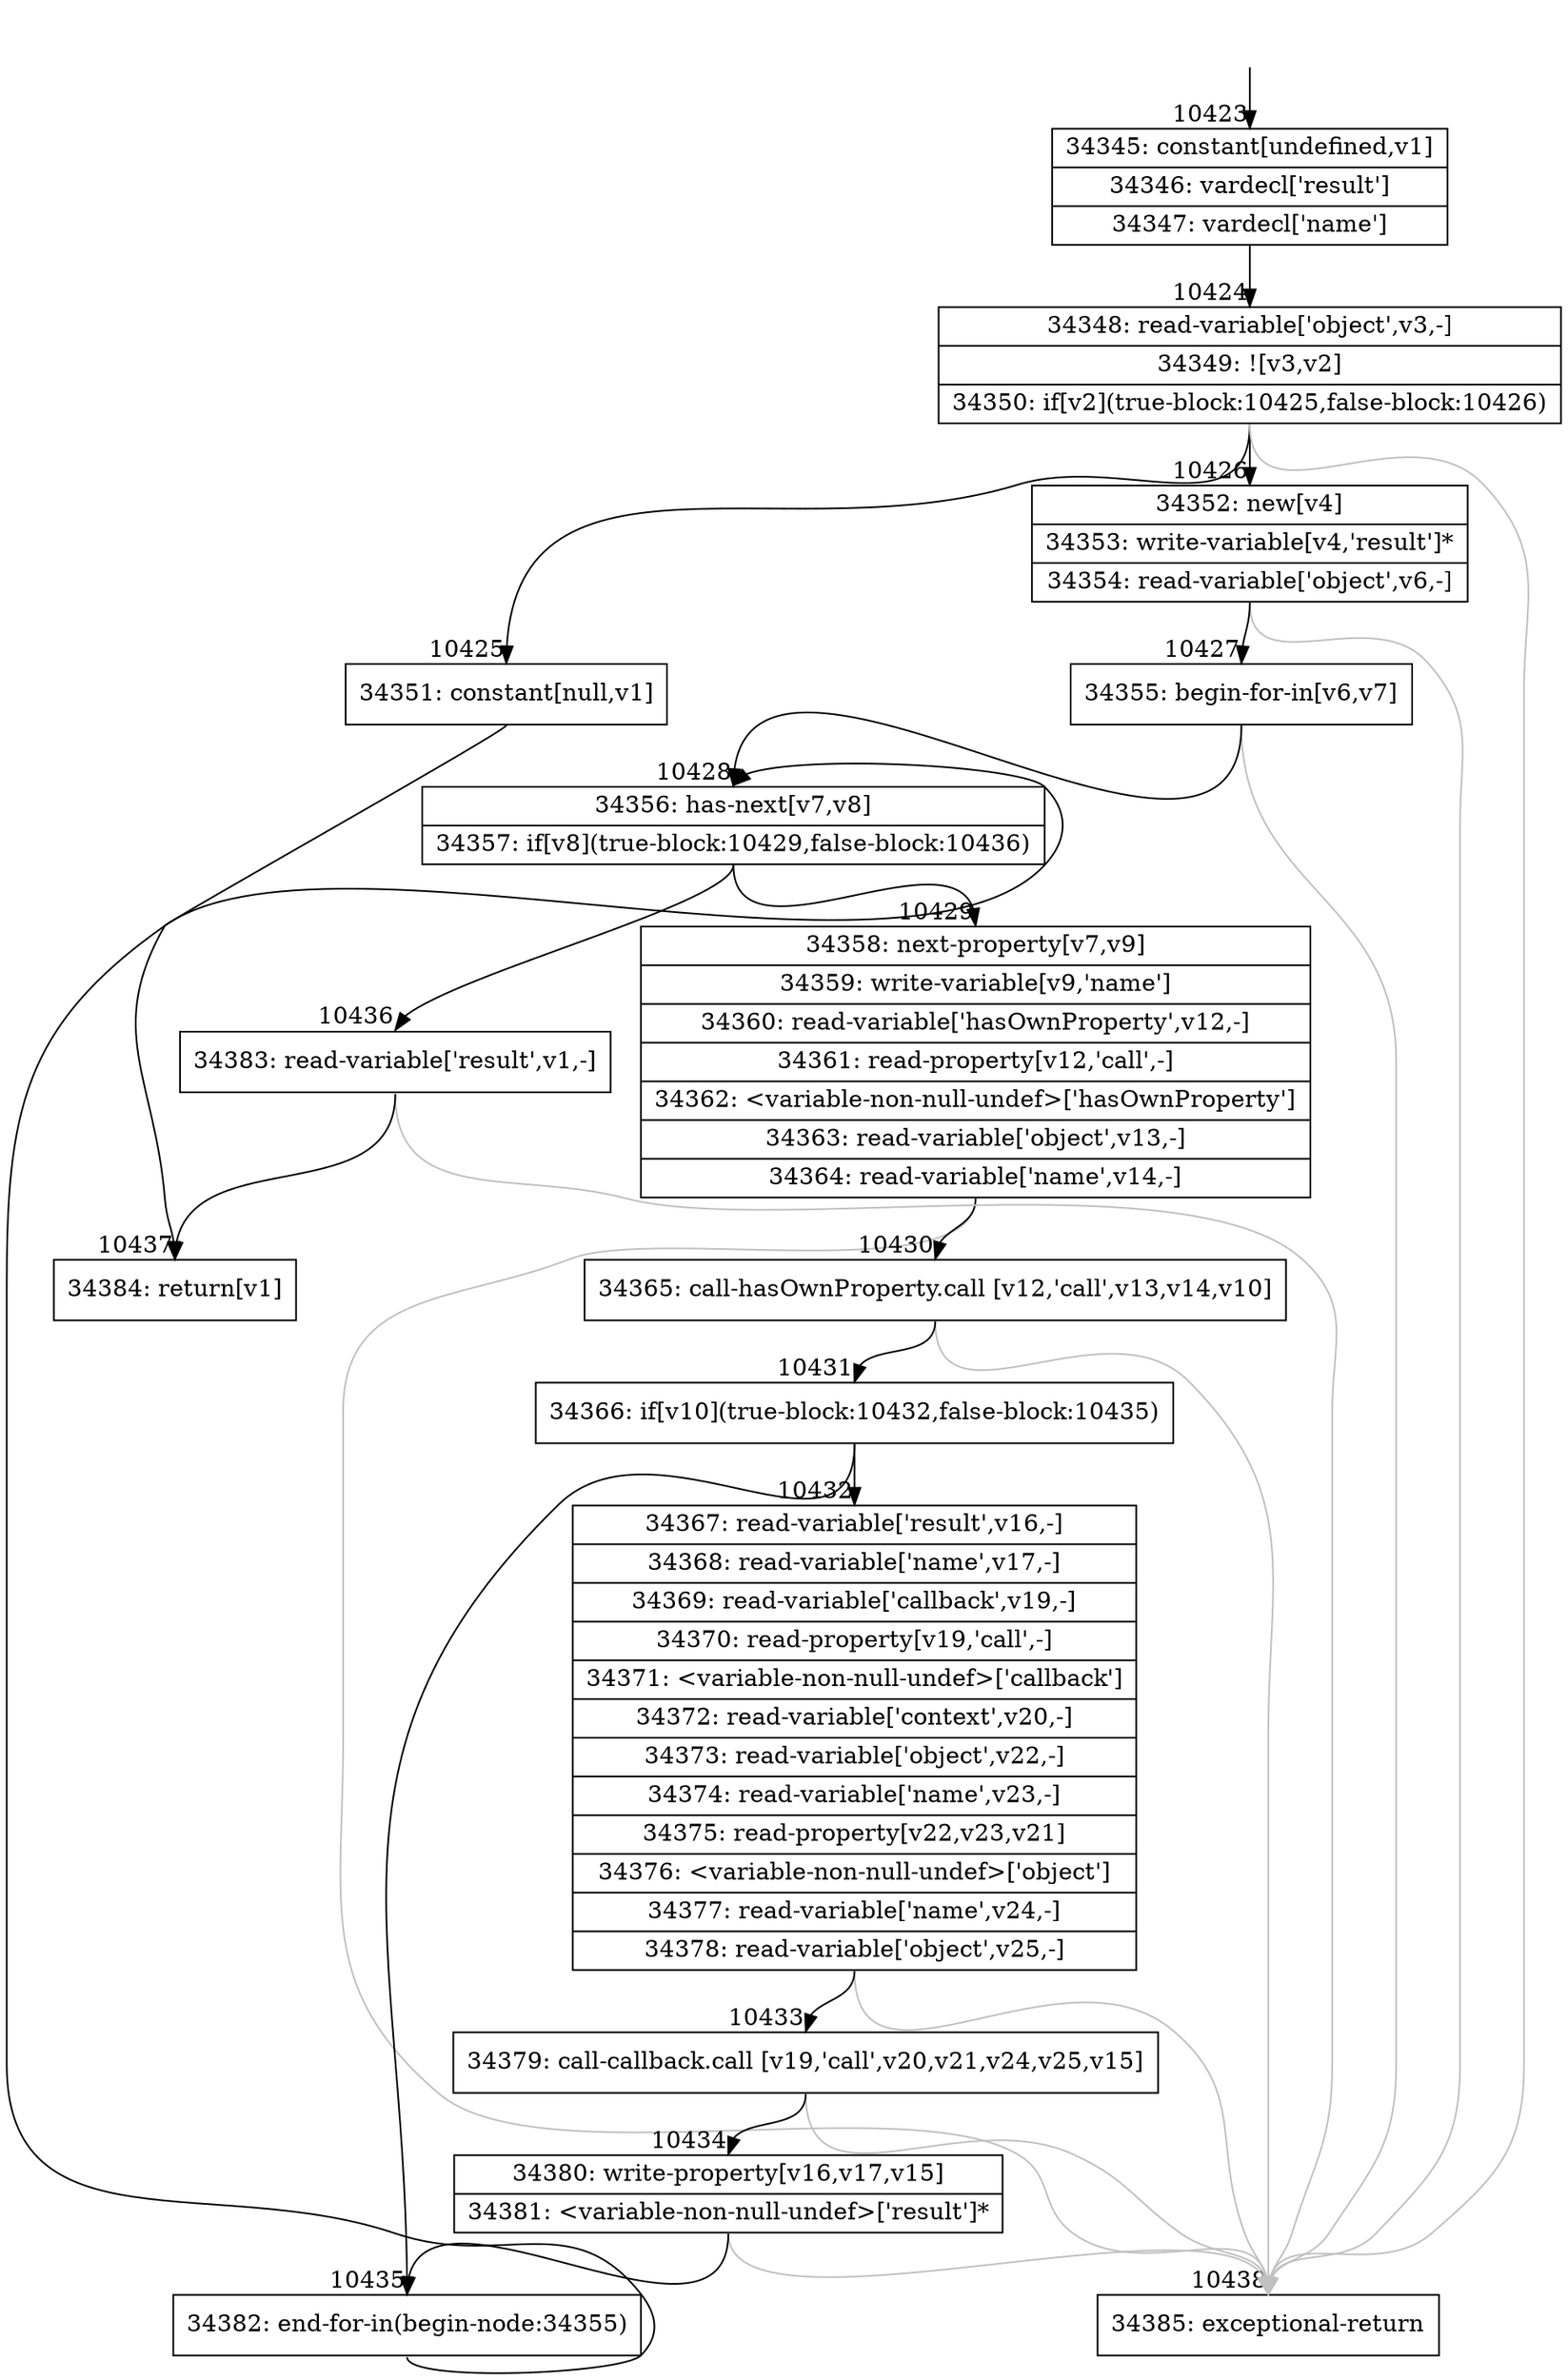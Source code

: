 digraph {
rankdir="TD"
BB_entry786[shape=none,label=""];
BB_entry786 -> BB10423 [tailport=s, headport=n, headlabel="    10423"]
BB10423 [shape=record label="{34345: constant[undefined,v1]|34346: vardecl['result']|34347: vardecl['name']}" ] 
BB10423 -> BB10424 [tailport=s, headport=n, headlabel="      10424"]
BB10424 [shape=record label="{34348: read-variable['object',v3,-]|34349: ![v3,v2]|34350: if[v2](true-block:10425,false-block:10426)}" ] 
BB10424 -> BB10425 [tailport=s, headport=n, headlabel="      10425"]
BB10424 -> BB10426 [tailport=s, headport=n, headlabel="      10426"]
BB10424 -> BB10438 [tailport=s, headport=n, color=gray, headlabel="      10438"]
BB10425 [shape=record label="{34351: constant[null,v1]}" ] 
BB10425 -> BB10437 [tailport=s, headport=n, headlabel="      10437"]
BB10426 [shape=record label="{34352: new[v4]|34353: write-variable[v4,'result']*|34354: read-variable['object',v6,-]}" ] 
BB10426 -> BB10427 [tailport=s, headport=n, headlabel="      10427"]
BB10426 -> BB10438 [tailport=s, headport=n, color=gray]
BB10427 [shape=record label="{34355: begin-for-in[v6,v7]}" ] 
BB10427 -> BB10428 [tailport=s, headport=n, headlabel="      10428"]
BB10427 -> BB10438 [tailport=s, headport=n, color=gray]
BB10428 [shape=record label="{34356: has-next[v7,v8]|34357: if[v8](true-block:10429,false-block:10436)}" ] 
BB10428 -> BB10429 [tailport=s, headport=n, headlabel="      10429"]
BB10428 -> BB10436 [tailport=s, headport=n, headlabel="      10436"]
BB10429 [shape=record label="{34358: next-property[v7,v9]|34359: write-variable[v9,'name']|34360: read-variable['hasOwnProperty',v12,-]|34361: read-property[v12,'call',-]|34362: \<variable-non-null-undef\>['hasOwnProperty']|34363: read-variable['object',v13,-]|34364: read-variable['name',v14,-]}" ] 
BB10429 -> BB10430 [tailport=s, headport=n, headlabel="      10430"]
BB10429 -> BB10438 [tailport=s, headport=n, color=gray]
BB10430 [shape=record label="{34365: call-hasOwnProperty.call [v12,'call',v13,v14,v10]}" ] 
BB10430 -> BB10431 [tailport=s, headport=n, headlabel="      10431"]
BB10430 -> BB10438 [tailport=s, headport=n, color=gray]
BB10431 [shape=record label="{34366: if[v10](true-block:10432,false-block:10435)}" ] 
BB10431 -> BB10432 [tailport=s, headport=n, headlabel="      10432"]
BB10431 -> BB10435 [tailport=s, headport=n, headlabel="      10435"]
BB10432 [shape=record label="{34367: read-variable['result',v16,-]|34368: read-variable['name',v17,-]|34369: read-variable['callback',v19,-]|34370: read-property[v19,'call',-]|34371: \<variable-non-null-undef\>['callback']|34372: read-variable['context',v20,-]|34373: read-variable['object',v22,-]|34374: read-variable['name',v23,-]|34375: read-property[v22,v23,v21]|34376: \<variable-non-null-undef\>['object']|34377: read-variable['name',v24,-]|34378: read-variable['object',v25,-]}" ] 
BB10432 -> BB10433 [tailport=s, headport=n, headlabel="      10433"]
BB10432 -> BB10438 [tailport=s, headport=n, color=gray]
BB10433 [shape=record label="{34379: call-callback.call [v19,'call',v20,v21,v24,v25,v15]}" ] 
BB10433 -> BB10434 [tailport=s, headport=n, headlabel="      10434"]
BB10433 -> BB10438 [tailport=s, headport=n, color=gray]
BB10434 [shape=record label="{34380: write-property[v16,v17,v15]|34381: \<variable-non-null-undef\>['result']*}" ] 
BB10434 -> BB10435 [tailport=s, headport=n]
BB10434 -> BB10438 [tailport=s, headport=n, color=gray]
BB10435 [shape=record label="{34382: end-for-in(begin-node:34355)}" ] 
BB10435 -> BB10428 [tailport=s, headport=n]
BB10436 [shape=record label="{34383: read-variable['result',v1,-]}" ] 
BB10436 -> BB10437 [tailport=s, headport=n]
BB10436 -> BB10438 [tailport=s, headport=n, color=gray]
BB10437 [shape=record label="{34384: return[v1]}" ] 
BB10438 [shape=record label="{34385: exceptional-return}" ] 
//#$~ 18782
}

